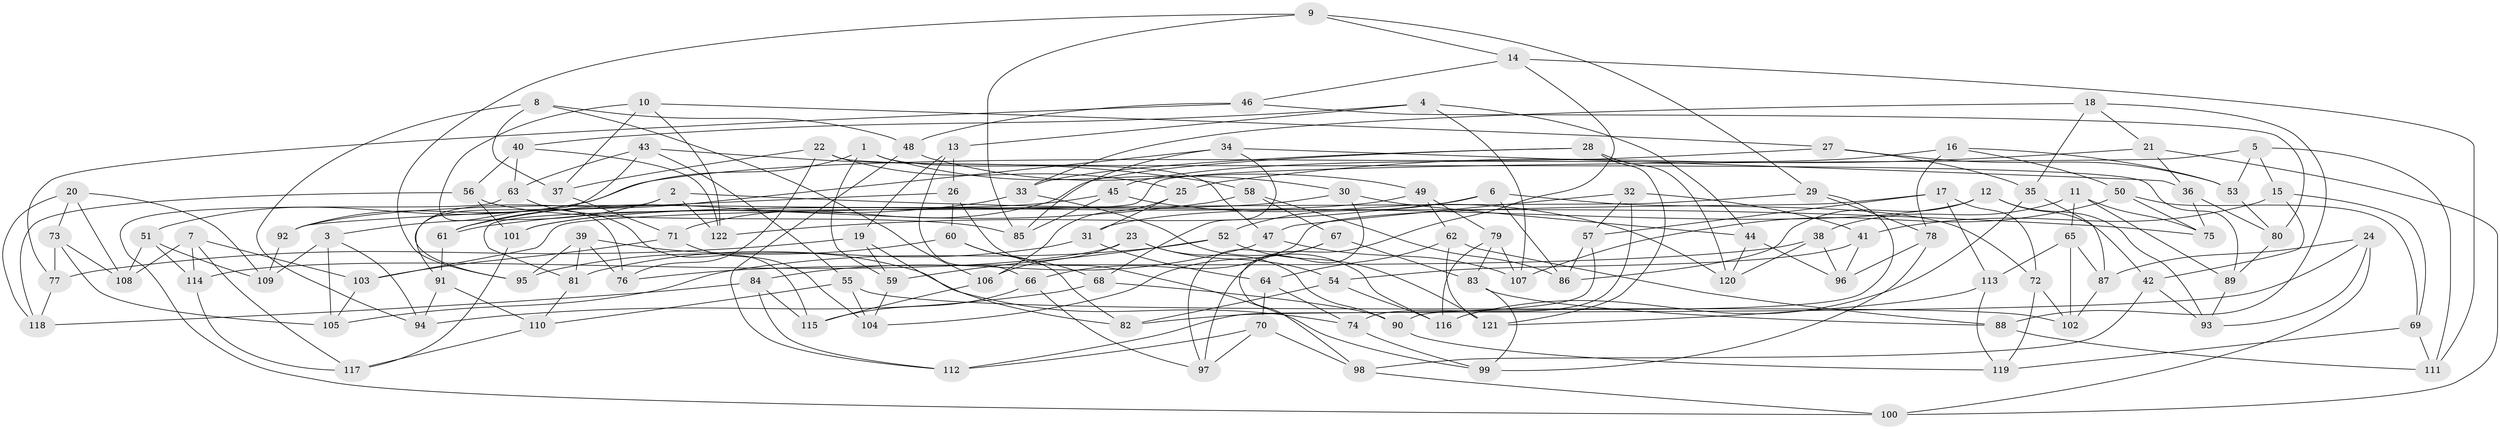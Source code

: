 // coarse degree distribution, {6: 0.6388888888888888, 4: 0.2777777777777778, 5: 0.05555555555555555, 3: 0.027777777777777776}
// Generated by graph-tools (version 1.1) at 2025/24/03/03/25 07:24:23]
// undirected, 122 vertices, 244 edges
graph export_dot {
graph [start="1"]
  node [color=gray90,style=filled];
  1;
  2;
  3;
  4;
  5;
  6;
  7;
  8;
  9;
  10;
  11;
  12;
  13;
  14;
  15;
  16;
  17;
  18;
  19;
  20;
  21;
  22;
  23;
  24;
  25;
  26;
  27;
  28;
  29;
  30;
  31;
  32;
  33;
  34;
  35;
  36;
  37;
  38;
  39;
  40;
  41;
  42;
  43;
  44;
  45;
  46;
  47;
  48;
  49;
  50;
  51;
  52;
  53;
  54;
  55;
  56;
  57;
  58;
  59;
  60;
  61;
  62;
  63;
  64;
  65;
  66;
  67;
  68;
  69;
  70;
  71;
  72;
  73;
  74;
  75;
  76;
  77;
  78;
  79;
  80;
  81;
  82;
  83;
  84;
  85;
  86;
  87;
  88;
  89;
  90;
  91;
  92;
  93;
  94;
  95;
  96;
  97;
  98;
  99;
  100;
  101;
  102;
  103;
  104;
  105;
  106;
  107;
  108;
  109;
  110;
  111;
  112;
  113;
  114;
  115;
  116;
  117;
  118;
  119;
  120;
  121;
  122;
  1 -- 30;
  1 -- 47;
  1 -- 92;
  1 -- 59;
  2 -- 91;
  2 -- 75;
  2 -- 122;
  2 -- 3;
  3 -- 94;
  3 -- 105;
  3 -- 109;
  4 -- 44;
  4 -- 107;
  4 -- 40;
  4 -- 13;
  5 -- 81;
  5 -- 111;
  5 -- 15;
  5 -- 53;
  6 -- 52;
  6 -- 86;
  6 -- 72;
  6 -- 122;
  7 -- 108;
  7 -- 103;
  7 -- 114;
  7 -- 117;
  8 -- 48;
  8 -- 94;
  8 -- 37;
  8 -- 106;
  9 -- 95;
  9 -- 85;
  9 -- 29;
  9 -- 14;
  10 -- 37;
  10 -- 76;
  10 -- 122;
  10 -- 27;
  11 -- 89;
  11 -- 65;
  11 -- 38;
  11 -- 75;
  12 -- 31;
  12 -- 93;
  12 -- 42;
  12 -- 86;
  13 -- 19;
  13 -- 66;
  13 -- 26;
  14 -- 111;
  14 -- 46;
  14 -- 97;
  15 -- 42;
  15 -- 41;
  15 -- 69;
  16 -- 53;
  16 -- 78;
  16 -- 45;
  16 -- 50;
  17 -- 57;
  17 -- 72;
  17 -- 113;
  17 -- 66;
  18 -- 33;
  18 -- 21;
  18 -- 88;
  18 -- 35;
  19 -- 82;
  19 -- 77;
  19 -- 59;
  20 -- 109;
  20 -- 118;
  20 -- 108;
  20 -- 73;
  21 -- 25;
  21 -- 100;
  21 -- 36;
  22 -- 89;
  22 -- 25;
  22 -- 76;
  22 -- 37;
  23 -- 90;
  23 -- 54;
  23 -- 106;
  23 -- 114;
  24 -- 82;
  24 -- 93;
  24 -- 100;
  24 -- 87;
  25 -- 106;
  25 -- 31;
  26 -- 99;
  26 -- 92;
  26 -- 60;
  27 -- 51;
  27 -- 35;
  27 -- 53;
  28 -- 121;
  28 -- 33;
  28 -- 71;
  28 -- 120;
  29 -- 90;
  29 -- 78;
  29 -- 103;
  30 -- 98;
  30 -- 44;
  30 -- 101;
  31 -- 64;
  31 -- 81;
  32 -- 41;
  32 -- 57;
  32 -- 74;
  32 -- 47;
  33 -- 116;
  33 -- 61;
  34 -- 68;
  34 -- 61;
  34 -- 85;
  34 -- 36;
  35 -- 87;
  35 -- 116;
  36 -- 75;
  36 -- 80;
  37 -- 71;
  38 -- 120;
  38 -- 76;
  38 -- 96;
  39 -- 74;
  39 -- 95;
  39 -- 76;
  39 -- 81;
  40 -- 56;
  40 -- 122;
  40 -- 63;
  41 -- 54;
  41 -- 96;
  42 -- 93;
  42 -- 98;
  43 -- 63;
  43 -- 58;
  43 -- 95;
  43 -- 55;
  44 -- 120;
  44 -- 96;
  45 -- 120;
  45 -- 85;
  45 -- 92;
  46 -- 48;
  46 -- 77;
  46 -- 80;
  47 -- 84;
  47 -- 107;
  48 -- 112;
  48 -- 49;
  49 -- 101;
  49 -- 62;
  49 -- 79;
  50 -- 75;
  50 -- 107;
  50 -- 69;
  51 -- 108;
  51 -- 109;
  51 -- 114;
  52 -- 105;
  52 -- 121;
  52 -- 59;
  53 -- 80;
  54 -- 82;
  54 -- 116;
  55 -- 110;
  55 -- 104;
  55 -- 102;
  56 -- 85;
  56 -- 101;
  56 -- 118;
  57 -- 86;
  57 -- 112;
  58 -- 67;
  58 -- 86;
  58 -- 61;
  59 -- 104;
  60 -- 95;
  60 -- 68;
  60 -- 82;
  61 -- 91;
  62 -- 64;
  62 -- 88;
  62 -- 121;
  63 -- 100;
  63 -- 115;
  64 -- 70;
  64 -- 74;
  65 -- 87;
  65 -- 102;
  65 -- 113;
  66 -- 97;
  66 -- 115;
  67 -- 83;
  67 -- 104;
  67 -- 97;
  68 -- 94;
  68 -- 90;
  69 -- 119;
  69 -- 111;
  70 -- 97;
  70 -- 98;
  70 -- 112;
  71 -- 104;
  71 -- 103;
  72 -- 102;
  72 -- 119;
  73 -- 77;
  73 -- 105;
  73 -- 108;
  74 -- 99;
  77 -- 118;
  78 -- 96;
  78 -- 99;
  79 -- 107;
  79 -- 116;
  79 -- 83;
  80 -- 89;
  81 -- 110;
  83 -- 99;
  83 -- 88;
  84 -- 112;
  84 -- 118;
  84 -- 115;
  87 -- 102;
  88 -- 111;
  89 -- 93;
  90 -- 119;
  91 -- 110;
  91 -- 94;
  92 -- 109;
  98 -- 100;
  101 -- 117;
  103 -- 105;
  106 -- 115;
  110 -- 117;
  113 -- 121;
  113 -- 119;
  114 -- 117;
}
